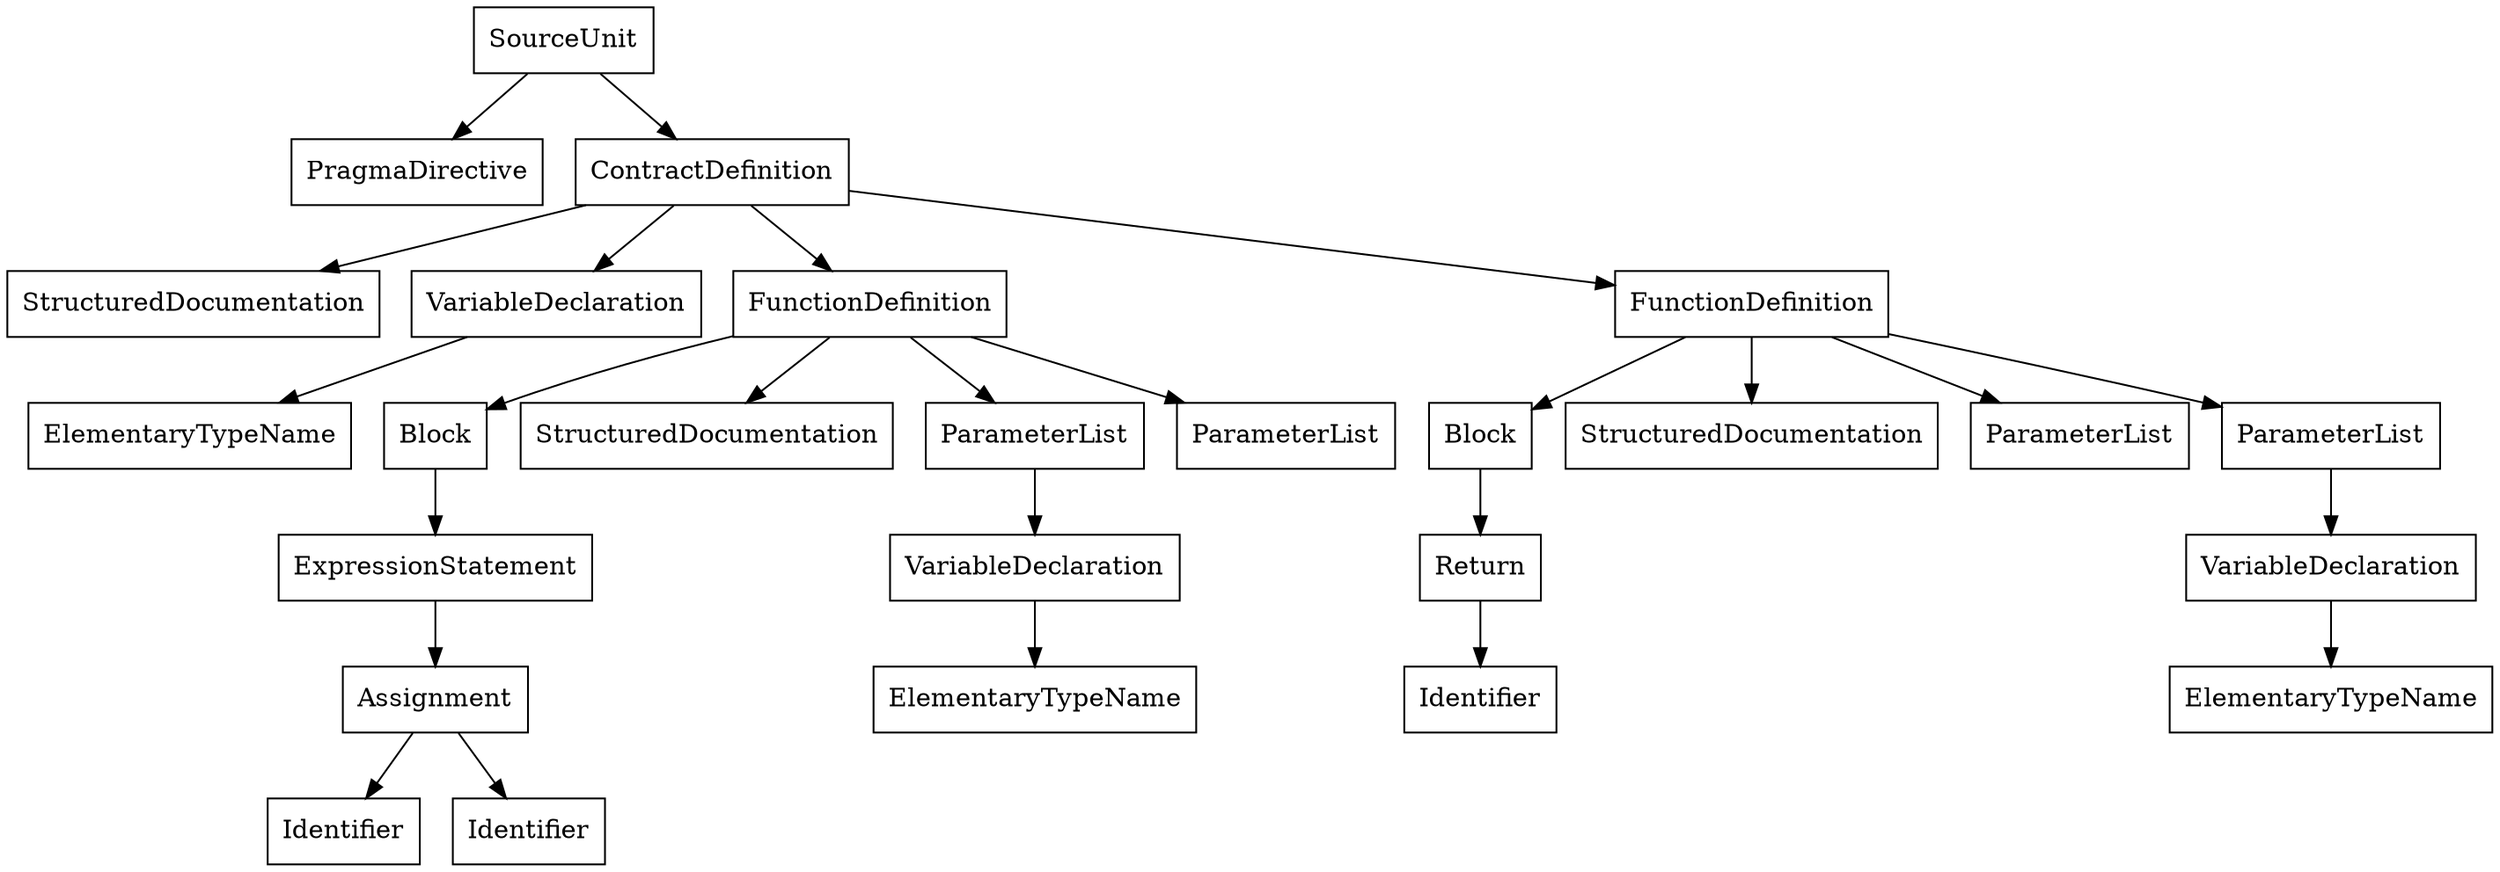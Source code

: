 digraph G{
node[shape=box]
94477220447272[label="SourceUnit"]
94477220447000[label="PragmaDirective"]
94477220447272->94477220447000
94477220447016[label="ContractDefinition"]
94477220447272->94477220447016
94477220446632[label="StructuredDocumentation"]
94477220447016->94477220446632
94477220446408[label="VariableDeclaration"]
94477220447016->94477220446408
94477220440208[label="ElementaryTypeName"]
94477220446408->94477220440208
94477220446424[label="FunctionDefinition"]
94477220447016->94477220446424
94477220443216[label="Block"]
94477220446424->94477220443216
94477220441632[label="ExpressionStatement"]
94477220443216->94477220441632
94477220441520[label="Assignment"]
94477220441632->94477220441520
94477220441304[label="Identifier"]
94477220441520->94477220441304
94477220441400[label="Identifier"]
94477220441520->94477220441400
94477220443248[label="StructuredDocumentation"]
94477220446424->94477220443248
94477220443536[label="ParameterList"]
94477220446424->94477220443536
94477220442888[label="VariableDeclaration"]
94477220443536->94477220442888
94477220442840[label="ElementaryTypeName"]
94477220442888->94477220442840
94477220443568[label="ParameterList"]
94477220446424->94477220443568
94477220446440[label="FunctionDefinition"]
94477220447016->94477220446440
94477220445880[label="Block"]
94477220446440->94477220445880
94477220444312[label="Return"]
94477220445880->94477220444312
94477220444168[label="Identifier"]
94477220444312->94477220444168
94477220445912[label="StructuredDocumentation"]
94477220446440->94477220445912
94477220446200[label="ParameterList"]
94477220446440->94477220446200
94477220446232[label="ParameterList"]
94477220446440->94477220446232
94477220445704[label="VariableDeclaration"]
94477220446232->94477220445704
94477220445656[label="ElementaryTypeName"]
94477220445704->94477220445656
}
